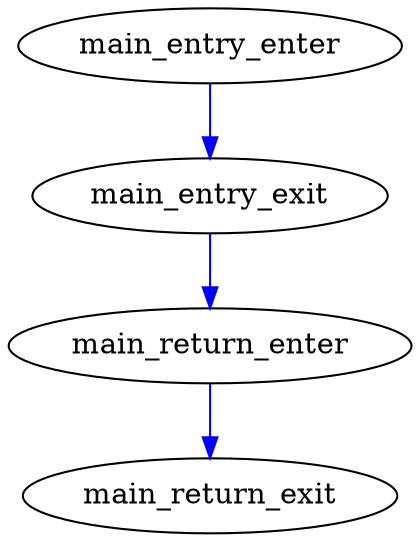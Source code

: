 digraph test0 {
edge [color=Blue]
{rank=min; main_entry_enter}

main_return_exit [label="main_return_exit"]
main_return_enter [label="main_return_enter"]
main_entry_exit [label="main_entry_exit"]
main_entry_enter [label="main_entry_enter"]

main_return_enter->main_return_exit
main_entry_exit->main_return_enter
main_entry_enter->main_entry_exit
}
